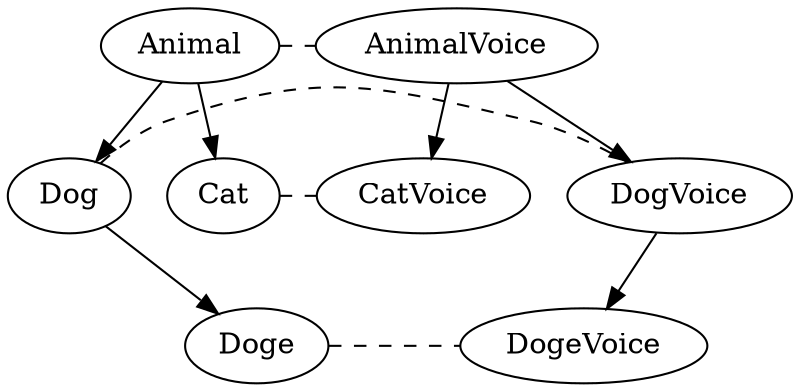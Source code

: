 graph "interface-via-decorator" {
  Animal -- Cat [dir=forward];
  Animal -- Dog [dir=forward];
  Dog -- Doge [dir=forward];

  Animal -- AnimalVoice [style=dashed];
  { rank=same; Animal; AnimalVoice }

  Dog -- DogVoice [style=dashed];
  AnimalVoice -- DogVoice [dir=forward];
  { rank=same; Dog; DogVoice }

  Cat -- CatVoice [style=dashed];
  AnimalVoice -- CatVoice [dir=forward];
  { rank=same; Cat; CatVoice }

  Doge -- DogeVoice [style=dashed];
  DogVoice -- DogeVoice [dir=forward];
  { rank=same; Doge; DogeVoice }
}
